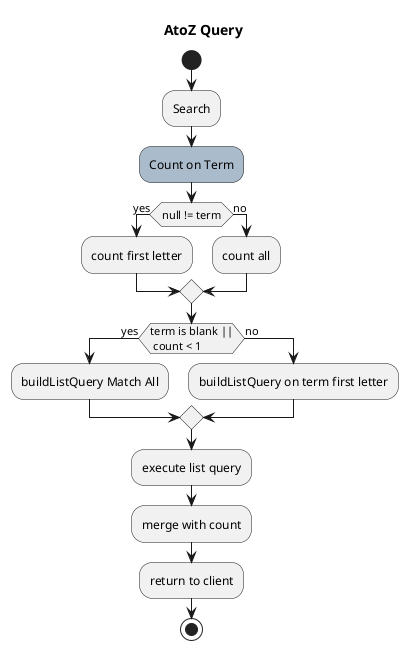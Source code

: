 @startuml
title AtoZ Query
start
:Search;
#AABBCC:Count on Term;
if (null != term) then (yes)
 :count first letter;
else (no)
 :count all;
endif

if (term is blank ||
 count < 1 ) then (yes)
 :buildListQuery Match All;
else (no)
 :buildListQuery on term first letter;
endif

:execute list query;
:merge with count;
:return to client;
stop


@enduml